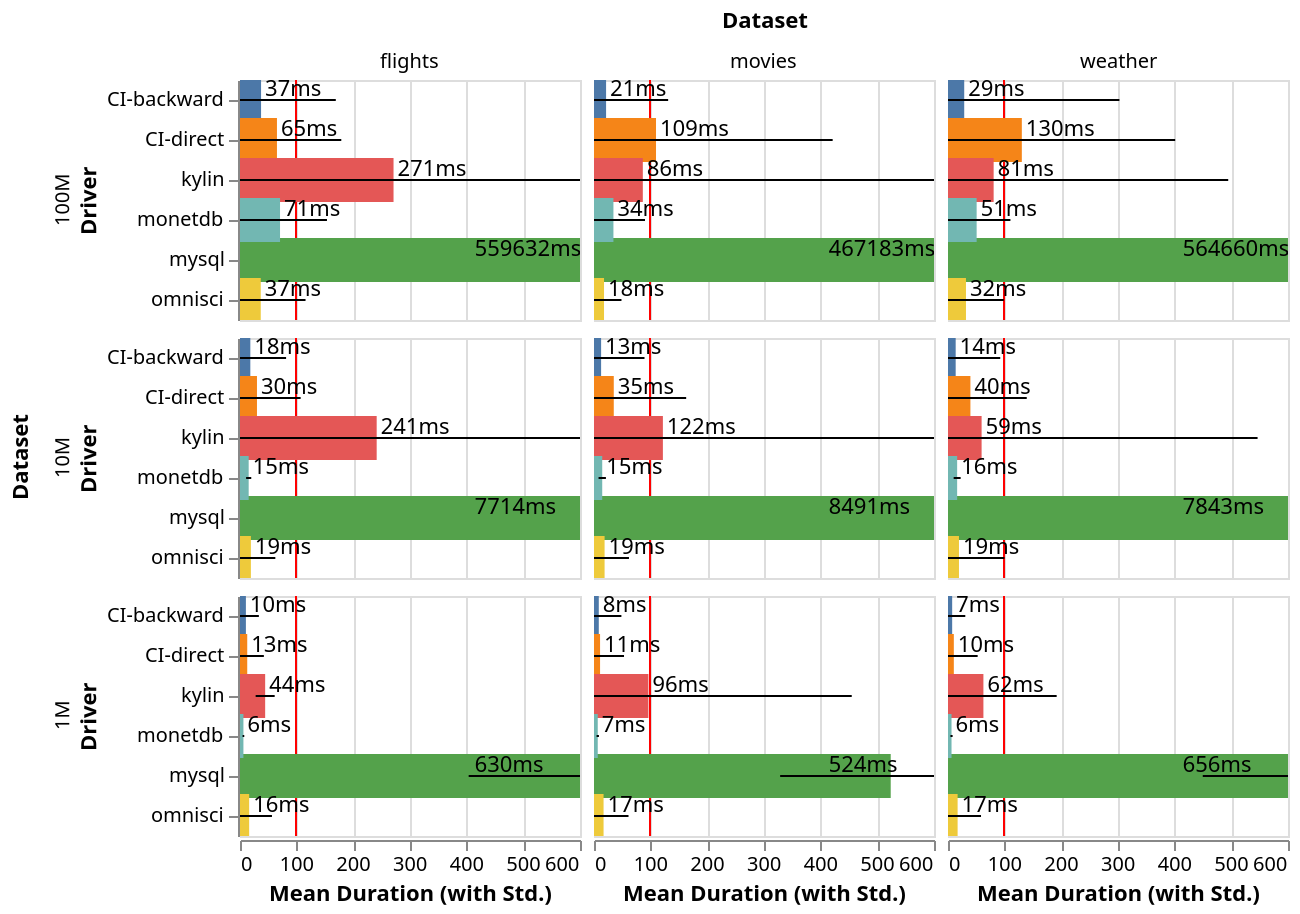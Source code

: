 {
  "$schema": "https://vega.github.io/schema/vega-lite/v4.json",
  "description": "A simple bar chart with embedded data.",
  "data": {
    "values": [
      {
        "dataset_size":"1M",
        "dataset":"flights",
        "driver":"CI-backward",
        "meanDuration":10.3990828538,
        "countAnswered":241401,
        "durationCiLower":10.3078371837,
        "durationCiUpper":10.490328524,
        "durationStd":22.8734423555,
        "countViolated":2717.0,
        "responseRate":0.681876357
      },
      {
        "dataset_size":"1M",
        "dataset":"flights",
        "driver":"CI-direct",
        "meanDuration":12.7634825117,
        "countAnswered":209883,
        "durationCiLower":12.6379931156,
        "durationCiUpper":12.8889719078,
        "durationStd":29.3322288889,
        "countViolated":2754.0,
        "responseRate":0.5917295166
      },
      {
        "dataset_size":"1M",
        "dataset":"flights",
        "driver":"kylin",
        "meanDuration":44.397160512,
        "countAnswered":13594,
        "durationCiLower":44.1148921884,
        "durationCiUpper":44.6794288356,
        "durationStd":16.7899349309,
        "countViolated":141.0,
        "responseRate":0.0372397261
      },
      {
        "dataset_size":"1M",
        "dataset":"flights",
        "driver":"mysql",
        "meanDuration":629.5919229866,
        "countAnswered":4259,
        "durationCiLower":622.8007641573,
        "durationCiUpper":636.3830818159,
        "durationStd":226.0612624968,
        "countViolated":4259.0,
        "responseRate":0.0
      },
      {
        "dataset_size":"1M",
        "dataset":"flights",
        "driver":"omnisci",
        "meanDuration":16.1814906426,
        "countAnswered":107135,
        "durationCiLower":15.9408205517,
        "durationCiUpper":16.4221607335,
        "durationStd":40.1915552002,
        "countViolated":1752.0,
        "responseRate":0.2836231026
      },
      {
          "dataset_size":"1M",
          "dataset":"flights",
          "driver":"monetdb",
          "meanDuration":6.0387732203,
          "countAnswered":192504,
          "durationCiLower":4.0320912279,
          "durationCiUpper":4.0454552127,
          "durationStd":1.4958051897,
          "countViolated":0,
          "responseRate":0.5049881297
      },
      {
        "dataset_size":"1M",
        "dataset":"movies",
        "driver":"CI-backward",
        "meanDuration":8.4421875982,
        "countAnswered":190876,
        "durationCiLower":8.2631908018,
        "durationCiUpper":8.6211843947,
        "durationStd":39.8997409554,
        "countViolated":2579.0,
        "responseRate":0.6713743248
      },
      {
        "dataset_size":"1M",
        "dataset":"movies",
        "driver":"CI-direct",
        "meanDuration":10.7039749428,
        "countAnswered":176556,
        "durationCiLower":10.5068533354,
        "durationCiUpper":10.9010965501,
        "durationStd":42.2595048319,
        "countViolated":2914.0,
        "responseRate":0.6192719608
      },
      {
        "dataset_size":"1M",
        "dataset":"movies",
        "driver":"kylin",
        "meanDuration":96.0473399834,
        "countAnswered":24060,
        "durationCiLower":91.513705359,
        "durationCiUpper":100.5809746077,
        "durationStd":358.7768296057,
        "countViolated":1649.0,
        "responseRate":0.0784262263
      },
      {
        "dataset_size":"1M",
        "dataset":"movies",
        "driver":"mysql",
        "meanDuration":523.6025552486,
        "countAnswered":2896,
        "durationCiLower":516.4939176145,
        "durationCiUpper":530.7111928828,
        "durationStd":195.0994091778,
        "countViolated":2896.0,
        "responseRate":0.0
      },
      {
        "dataset_size":"1M",
        "dataset":"movies",
        "driver":"omnisci",
        "meanDuration":16.8807647402,
        "countAnswered":61668,
        "durationCiLower":16.5333863433,
        "durationCiUpper":17.2281431372,
        "durationStd":44.0125086451,
        "countViolated":1191.0,
        "responseRate":0.1976857073
      },
      {
        "dataset_size":"1M",
        "dataset":"movies",
        "driver":"monetdb",
        "meanDuration":6.6181129216,
        "countAnswered":171535,
        "durationCiLower":3.6083585364,
        "durationCiUpper":3.6278673067,
        "durationStd":2.0612236583,
        "countViolated":0,
        "responseRate":0.5604986276
      },
      {
        "dataset_size":"1M",
        "dataset":"weather",
        "driver":"CI-backward",
        "meanDuration":7.3521983505,
        "countAnswered":354766,
        "durationCiLower":7.2759636321,
        "durationCiUpper":7.4284330688,
        "durationStd":23.1672360266,
        "countViolated":2412.0,
        "responseRate":0.6815740148
      },
      {
        "dataset_size":"1M",
        "dataset":"weather",
        "driver":"CI-direct",
        "meanDuration":10.2866326623,
        "countAnswered":298197,
        "durationCiLower":10.1357260128,
        "durationCiUpper":10.4375393118,
        "durationStd":42.0445934992,
        "countViolated":3529.0,
        "responseRate":0.5699894191
      },
      {
        "dataset_size":"1M",
        "dataset":"weather",
        "driver":"kylin",
        "meanDuration":62.482300224,
        "countAnswered":46865,
        "durationCiLower":61.3119754965,
        "durationCiUpper":63.6526249516,
        "durationStd":129.2621526718,
        "countViolated":2328.0,
        "responseRate":0.0861499001
      },
      {
        "dataset_size":"1M",
        "dataset":"weather",
        "driver":"mysql",
        "meanDuration":655.6036928017,
        "countAnswered":3737,
        "durationCiLower":648.996048826,
        "durationCiUpper":662.2113367774,
        "durationStd":206.0247381699,
        "countViolated":3737.0,
        "responseRate":0.0
      },
      {
        "dataset_size":"1M",
        "dataset":"weather",
        "driver":"omnisci",
        "meanDuration":16.9662427297,
        "countAnswered":128950,
        "durationCiLower":16.740861966,
        "durationCiUpper":17.1916234935,
        "durationStd":41.2928969176,
        "countViolated":1941.0,
        "responseRate":0.2456530233
      },
      {
        "dataset_size":"1M",
        "dataset":"weather",
        "driver":"monetdb",
        "meanDuration":6.2215905818,
        "countAnswered":347244,
        "durationCiLower":4.2152179668,
        "durationCiUpper":4.2279631969,
        "durationStd":1.9159556541,
        "countViolated":0,
        "responseRate":0.6716895145
      },

      {
        "dataset_size":"10M",
        "dataset":"flights",
        "driver":"CI-backward",
        "meanDuration":18.2181170437,
        "countAnswered":195363,
        "durationCiLower":17.9382113958,
        "durationCiUpper":18.4980226915,
        "durationStd":63.1221870456,
        "countViolated":8218.0,
        "responseRate":0.5346373711
      },
      {
        "dataset_size":"10M",
        "dataset":"flights",
        "driver":"CI-direct",
        "meanDuration":29.9453139094,
        "countAnswered":133032,
        "durationCiLower":29.5313094657,
        "durationCiUpper":30.3593183532,
        "durationStd":77.042615912,
        "countViolated":9246.0,
        "responseRate":0.3536338704
      },
      {
        "dataset_size":"10M",
        "dataset":"flights",
        "driver":"kylin",
        "meanDuration":241.197007617,
        "countAnswered":18380,
        "durationCiLower":224.1099586643,
        "durationCiUpper":258.2840565697,
        "durationStd":1181.8520814536,
        "countViolated":2907.0,
        "responseRate":0.040587686
      },
      {
        "dataset_size":"10M",
        "dataset":"flights",
        "driver":"mysql",
        "meanDuration":7714.3632887189,
        "countAnswered":523,
        "durationCiLower":7518.81630586,
        "durationCiUpper":7909.9102715778,
        "durationStd":2276.3851473406,
        "countViolated":523.0,
        "responseRate":0.0
      },
      {
        "dataset_size":"10M",
        "dataset":"flights",
        "driver":"omnisci",
        "meanDuration":19.2105079402,
        "countAnswered":94519,
        "durationCiLower":18.9354006112,
        "durationCiUpper":19.4856152692,
        "durationStd":43.1527092358,
        "countViolated":1493.0,
        "responseRate":0.2596511599
      },
      {
        "dataset_size":"10M",
        "dataset":"flights",
        "driver":"monetdb",
        "meanDuration":15.3181651636,
        "countAnswered":84607,
        "durationCiLower":15.2874936031,
        "durationCiUpper":15.3488367242,
        "durationStd":4.5518161987,
        "countViolated":0,
        "responseRate":0.2253152421
      },

      {
          "dataset_size":"10M",
          "dataset":"movies",
          "driver":"CI-backward",
          "meanDuration":12.5358773213,
          "countAnswered":157941,
          "durationCiLower":12.1582261427,
          "durationCiUpper":12.9135284999,
          "durationStd":76.5749755685,
          "countViolated":2818,
          "responseRate":0.5428531434
      },
      {
        "dataset_size":"10M",
        "dataset":"movies",
        "driver":"CI-direct",
        "meanDuration":34.88780118,
        "countAnswered":60678,
        "durationCiLower":33.8711581357,
        "durationCiUpper":35.9044442243,
        "durationStd":127.7695508716,
        "countViolated":3293.0,
        "responseRate":0.1973838089
      },
      {
        "dataset_size":"10M",
        "dataset":"movies",
        "driver":"kylin",
        "meanDuration":121.5639602804,
        "countAnswered":13696,
        "durationCiLower":99.7284108037,
        "durationCiUpper":143.399509757,
        "durationStd":1303.6905670281,
        "countViolated":907.0,
        "responseRate":0.0437510477
      },
      {
        "dataset_size":"10M",
        "dataset":"movies",
        "driver":"mysql",
        "meanDuration":8490.5659574468,
        "countAnswered":235,
        "durationCiLower":8224.8764390203,
        "durationCiUpper":8756.2554758733,
        "durationStd":2067.3226210123,
        "countViolated":235.0,
        "responseRate":0.0
      },
      {
        "dataset_size":"10M",
        "dataset":"movies",
        "driver":"omnisci",
        "meanDuration":18.6843501326,
        "countAnswered":54288,
        "durationCiLower":18.3224511045,
        "durationCiUpper":19.0462491607,
        "durationStd":43.0211052804,
        "countViolated":818.0,
        "responseRate":0.1829597947
      },
      {
        "dataset_size":"10M",
        "dataset":"movies",
        "driver":"monetdb",
        "meanDuration":14.5182026692,
        "countAnswered":64963,
        "durationCiLower":14.4683002872,
        "durationCiUpper":14.5681050512,
        "durationStd":6.4893041537,
        "countViolated":0,
        "responseRate":0.212269638
      },
      
      {
        "dataset_size":"10M",
        "dataset":"weather",
        "driver":"CI-backward",
        "meanDuration":13.5488722113,
        "countAnswered":243840,
        "durationCiLower":13.2369552009,
        "durationCiUpper":13.8607892216,
        "durationStd":78.5852949738,
        "countViolated":6576.0,
        "responseRate":0.4560418861
      },
      {
        "dataset_size":"10M",
        "dataset":"weather",
        "driver":"CI-direct",
        "meanDuration":39.5373272474,
        "countAnswered":78870,
        "durationCiLower":38.8434460758,
        "durationCiUpper":40.2312084189,
        "durationStd":99.4228635721,
        "countViolated":6793.0,
        "responseRate":0.1359779196
      },
      {
        "dataset_size":"10M",
        "dataset":"weather",
        "driver":"kylin",
        "meanDuration":59.3021829959,
        "countAnswered":40449,
        "durationCiLower":54.5560548115,
        "durationCiUpper":64.0483111802,
        "durationStd":487.0037116345,
        "countViolated":706.0,
        "responseRate":0.076813653
      },
      {
        "dataset_size":"10M",
        "dataset":"weather",
        "driver":"mysql",
        "meanDuration":7843.2297551789,
        "countAnswered":531,
        "durationCiLower":7657.3589068418,
        "durationCiUpper":8029.1006035161,
        "durationStd":2180.3065268183,
        "countViolated":531.0,
        "responseRate":0.0
      },
      {
        "dataset_size":"10M",
        "dataset":"weather",
        "driver":"omnisci",
        "meanDuration":19.3729277633,
        "countAnswered":113585,
        "durationCiLower":18.9064153804,
        "durationCiUpper":19.8394401463,
        "durationStd":80.217837143,
        "countViolated":1734.0,
        "responseRate":0.2160378415
      },
      {
        "dataset_size":"10M",
        "dataset":"weather",
        "driver":"monetdb",
        "meanDuration":16.1404461166,
        "countAnswered":130235,
        "durationCiLower":16.1070594226,
        "durationCiUpper":16.1738328107,
        "durationStd":6.1473104653,
        "countViolated":1,
        "responseRate":0.251917419
      },

      {
        "dataset_size":"100M",
        "dataset":"flights",
        "driver":"CI-backward",
        "meanDuration":37.1612897193,
        "countAnswered":106938,
        "durationCiLower":36.3709211206,
        "durationCiUpper":37.9516583179,
        "durationStd":131.8689959628,
        "countViolated":8747.0,
        "responseRate":0.2784485986
      },
      {
        "dataset_size":"100M",
        "dataset":"flights",
        "driver":"CI-direct",
        "meanDuration":65.2099153624,
        "countAnswered":42298,
        "durationCiLower":64.1278997659,
        "durationCiUpper":66.2919309589,
        "durationStd":113.5358245617,
        "countViolated":6824.0,
        "responseRate":0.1003962189
      },
      {
        "dataset_size":"100M",
        "dataset":"flights",
        "driver":"kylin",
        "meanDuration":270.9392225123,
        "countAnswered":13788,
        "durationCiLower":234.6430041302,
        "durationCiUpper":307.2354408945,
        "durationStd":2174.3316979833,
        "countViolated":1078.0,
        "responseRate":0.0323160515
      },
      {
        "dataset_size":"100M",
        "dataset":"flights",
        "driver":"mysql",
        "meanDuration":559631.52,
        "countAnswered":25,
        "durationCiLower":504794.6653065046,
        "durationCiUpper":614468.3746934953,
        "durationStd":132847.7467667781,
        "countViolated":25.0,
        "responseRate":0.0
      },
      {
        "dataset_size":"100M",
        "dataset":"flights",
        "driver":"omnisci",
        "meanDuration":36.6124348175,
        "countAnswered":49860,
        "durationCiLower":35.9187500013,
        "durationCiUpper":37.3061196336,
        "durationStd":79.0277635157,
        "countViolated":2078.0,
        "responseRate":0.1306879566
      },
      {
        "dataset_size":"100M",
        "dataset":"flights",
        "driver":"monetdb",
        "meanDuration":70.6333093927,
        "countAnswered":25062,
        "durationCiLower":69.6079337639,
        "durationCiUpper":71.6586850215,
        "durationStd":82.8174372245,
        "countViolated":7679,
        "responseRate":0.0460994601
      },

      {
        "dataset_size":"100M",
        "dataset":"movies",
        "driver":"CI-backward",
        "meanDuration":21.3222756803,
        "countAnswered":65264,
        "durationCiLower":20.4819443571,
        "durationCiUpper":22.1626070035,
        "durationStd":109.5295366818,
        "countViolated":1846.0,
        "responseRate":0.2189764892
      },
      {
        "dataset_size":"100M",
        "dataset":"movies",
        "driver":"CI-direct",
        "meanDuration":109.4266878981,
        "countAnswered":15700,
        "durationCiLower":104.5500677244,
        "durationCiUpper":114.3033080718,
        "durationStd":311.7361600881,
        "countViolated":2071.0,
        "responseRate":0.0441312182
      },
      {
        "dataset_size":"100M",
        "dataset":"movies",
        "driver":"kylin",
        "meanDuration":86.1442671281,
        "countAnswered":15603,
        "durationCiLower":69.4161378188,
        "durationCiUpper":102.8723964375,
        "durationStd":1066.0305417891,
        "countViolated":610.0,
        "responseRate":0.0524817978
      },
      {
        "dataset_size":"100M",
        "dataset":"movies",
        "driver":"mysql",
        "meanDuration":467182.8235294117,
        "countAnswered":17,
        "durationCiLower":390400.0218319589,
        "durationCiUpper":543965.6252268646,
        "durationStd":149338.5585411698,
        "countViolated":17.0,
        "responseRate":0.0
      },
      {
        "dataset_size":"100M",
        "dataset":"movies",
        "driver":"omnisci",
        "meanDuration":17.6804732691,
        "countAnswered":57050,
        "durationCiLower":17.427749755,
        "durationCiUpper":17.9331967831,
        "durationStd":30.7975501366,
        "countViolated":1001.0,
        "responseRate":0.1831427264
      },
      {
        "dataset_size":"100M",
        "dataset":"movies",
        "driver":"monetdb",
        "meanDuration":34.286096787,
        "countAnswered":30252,
        "durationCiLower":33.6583985493,
        "durationCiUpper":34.9137950247,
        "durationStd":55.7009352676,
        "countViolated":1594,
        "responseRate":0.091330924
      },

      {
        "dataset_size":"100M",
        "dataset":"weather",
        "driver":"CI-backward",
        "meanDuration":28.6178936138,
        "countAnswered":124659,
        "durationCiLower":27.0976004839,
        "durationCiUpper":30.1381867437,
        "durationStd":273.8651965038,
        "countViolated":3414.0,
        "responseRate":0.2311268782
      },
      {
        "dataset_size":"100M",
        "dataset":"weather",
        "driver":"CI-direct",
        "meanDuration":130.2828090408,
        "countAnswered":19423,
        "durationCiLower":126.4767882666,
        "durationCiUpper":134.0888298151,
        "durationStd":270.616425203,
        "countViolated":3119.0,
        "responseRate":0.0298381813
      },
      {
        "dataset_size":"100M",
        "dataset":"weather",
        "driver":"kylin",
        "meanDuration":80.5452961672,
        "countAnswered":16646,
        "durationCiLower":74.2562297446,
        "durationCiUpper":86.8343625898,
        "durationStd":413.962931991,
        "countViolated":611.0,
        "responseRate":0.0309899986
      },
      {
        "dataset_size":"100M",
        "dataset":"weather",
        "driver":"mysql",
        "meanDuration":564659.8285714285,
        "countAnswered":35,
        "durationCiLower":518109.6167331958,
        "durationCiUpper":611210.0404096612,
        "durationStd":135512.614694002,
        "countViolated":35.0,
        "responseRate":0.0
      },
      {
        "dataset_size":"100M",
        "dataset":"weather",
        "driver":"omnisci",
        "meanDuration":31.7236207014,
        "countAnswered":73135,
        "durationCiLower":31.2396838798,
        "durationCiUpper":32.2075575231,
        "durationStd":66.7722517467,
        "countViolated":2329.0,
        "responseRate":0.1357992489
      },
      {
        "dataset_size":"100M",
        "dataset":"weather",
        "driver":"monetdb",
        "meanDuration":50.5405918658,
        "countAnswered":56871,
        "durationCiLower":50.0507026763,
        "durationCiUpper":51.0304810553,
        "durationStd":59.6054476588,
        "countViolated":7899,
        "responseRate":0.0934031142
      }
    ]
  },
  "transform": [
    {"calculate": "round(datum.meanDuration) + 'ms'", "as": "durationNice"},
    {"calculate": "clamp(datum.meanDuration,0,407)", "as": "durationTextPos"}
  ],
  "facet": {
    "row": {
      "field": "dataset_size",
      "type": "ordinal",
      "title": "Dataset",
      "header": {"labelPadding": 2, "titlePadding": 0}
    },
    "column": {
      "field": "dataset",
      "type": "nominal",
      "title": "Dataset",
      "header": {
        "labelPadding": 2,
        "titlePadding": 0
      }
    }
  },
  "config": {"facet": {"spacing": 5}},
  "spec": {
    "height": 120,
    "width": 170,
    "layer": [
      {
        "mark": {"type": "rule", "color": "red"},
        "encoding": {"x": {"value": 28}}
      },
      {
        "mark": {"type": "bar", "clip": true, "height": 22},
        "encoding": {
          "y": {"field": "driver", "type": "nominal", "title": "Driver"},
          "x": {
            "field": "meanDuration",
            "type": "quantitative",
            "scale": {"domain": [0, 600]},
            "title": "Mean Duration (with Std.)"
          },
          "color": {
            "field": "driver",
            "type": "nominal",
            "title": "Query method",
            "legend": null
          }
        }
      },
      {
        "mark": {"type": "errorbar", "clip": true},
        "encoding": {
          "x": {
            "field": "meanDuration",
            "type": "quantitative",
            "scale": {"domain": [0, 600]},
            "title": "Mean Duration (with Std.)"
          },
          "xError": {"field": "durationStd"},
          "y": {"field": "driver", "type": "nominal", "title": "Driver"}
        }
      },
      {
        "mark": {
          "type": "text",
          "align": "left",
          "baseline": "middle",
          "clip": true,
          "dy": -5,
          "dx": 2
        },
        "encoding": {
          "text": {"field": "durationNice", "type": "nominal"},
          "y": {"field": "driver", "type": "nominal", "title": "Driver"},
          "x": {"field": "durationTextPos", "type": "quantitative"}
        }
      }
    ]
  }
}